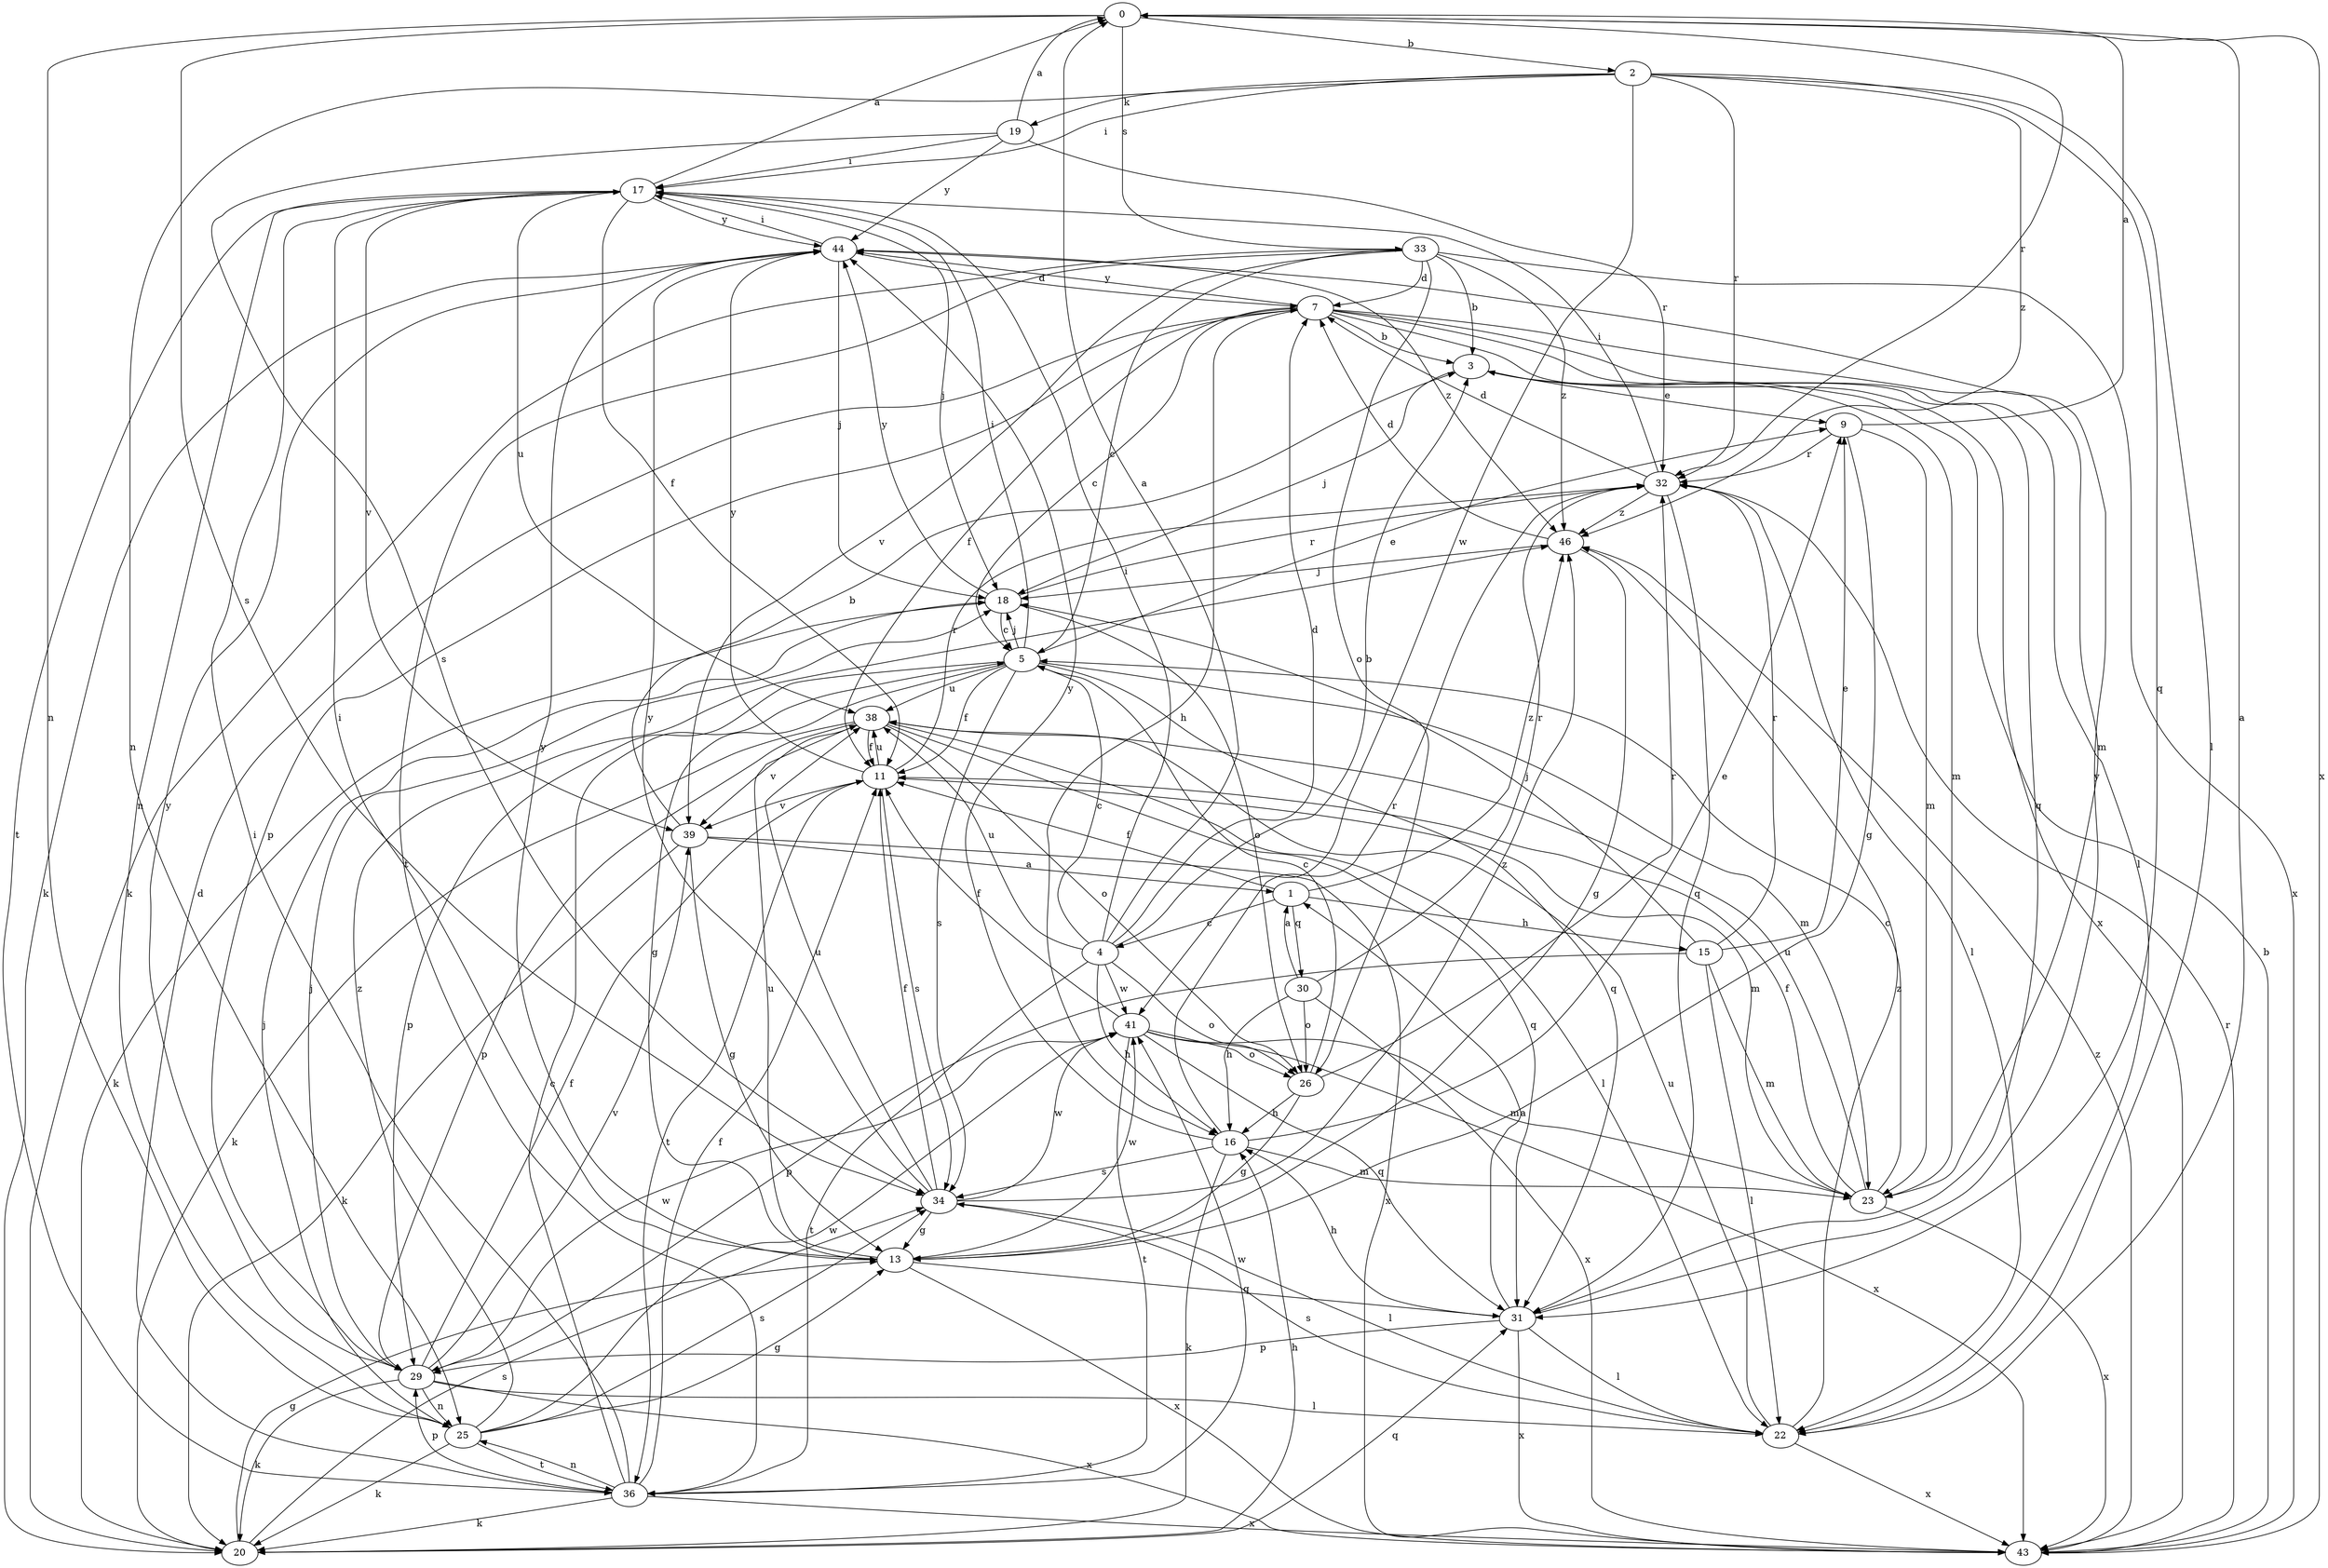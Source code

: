 strict digraph  {
0;
1;
2;
3;
4;
5;
7;
9;
11;
13;
15;
16;
17;
18;
19;
20;
22;
23;
25;
26;
29;
30;
31;
32;
33;
34;
36;
38;
39;
41;
43;
44;
46;
0 -> 2  [label=b];
0 -> 25  [label=n];
0 -> 32  [label=r];
0 -> 33  [label=s];
0 -> 34  [label=s];
0 -> 43  [label=x];
1 -> 4  [label=c];
1 -> 11  [label=f];
1 -> 15  [label=h];
1 -> 30  [label=q];
1 -> 46  [label=z];
2 -> 17  [label=i];
2 -> 19  [label=k];
2 -> 22  [label=l];
2 -> 25  [label=n];
2 -> 31  [label=q];
2 -> 32  [label=r];
2 -> 41  [label=w];
2 -> 46  [label=z];
3 -> 9  [label=e];
3 -> 18  [label=j];
3 -> 23  [label=m];
4 -> 0  [label=a];
4 -> 3  [label=b];
4 -> 5  [label=c];
4 -> 7  [label=d];
4 -> 16  [label=h];
4 -> 17  [label=i];
4 -> 26  [label=o];
4 -> 36  [label=t];
4 -> 38  [label=u];
4 -> 41  [label=w];
5 -> 9  [label=e];
5 -> 11  [label=f];
5 -> 13  [label=g];
5 -> 17  [label=i];
5 -> 18  [label=j];
5 -> 23  [label=m];
5 -> 29  [label=p];
5 -> 31  [label=q];
5 -> 34  [label=s];
5 -> 38  [label=u];
7 -> 3  [label=b];
7 -> 5  [label=c];
7 -> 11  [label=f];
7 -> 16  [label=h];
7 -> 22  [label=l];
7 -> 23  [label=m];
7 -> 29  [label=p];
7 -> 31  [label=q];
7 -> 43  [label=x];
7 -> 44  [label=y];
9 -> 0  [label=a];
9 -> 13  [label=g];
9 -> 23  [label=m];
9 -> 32  [label=r];
11 -> 23  [label=m];
11 -> 32  [label=r];
11 -> 34  [label=s];
11 -> 36  [label=t];
11 -> 38  [label=u];
11 -> 39  [label=v];
11 -> 44  [label=y];
13 -> 17  [label=i];
13 -> 31  [label=q];
13 -> 38  [label=u];
13 -> 41  [label=w];
13 -> 43  [label=x];
13 -> 44  [label=y];
15 -> 9  [label=e];
15 -> 18  [label=j];
15 -> 22  [label=l];
15 -> 23  [label=m];
15 -> 29  [label=p];
15 -> 32  [label=r];
16 -> 9  [label=e];
16 -> 20  [label=k];
16 -> 23  [label=m];
16 -> 32  [label=r];
16 -> 34  [label=s];
16 -> 44  [label=y];
17 -> 0  [label=a];
17 -> 11  [label=f];
17 -> 18  [label=j];
17 -> 25  [label=n];
17 -> 36  [label=t];
17 -> 38  [label=u];
17 -> 39  [label=v];
17 -> 44  [label=y];
18 -> 5  [label=c];
18 -> 20  [label=k];
18 -> 26  [label=o];
18 -> 32  [label=r];
18 -> 44  [label=y];
19 -> 0  [label=a];
19 -> 17  [label=i];
19 -> 32  [label=r];
19 -> 34  [label=s];
19 -> 44  [label=y];
20 -> 13  [label=g];
20 -> 16  [label=h];
20 -> 31  [label=q];
20 -> 34  [label=s];
22 -> 0  [label=a];
22 -> 34  [label=s];
22 -> 38  [label=u];
22 -> 43  [label=x];
22 -> 46  [label=z];
23 -> 5  [label=c];
23 -> 11  [label=f];
23 -> 38  [label=u];
23 -> 43  [label=x];
25 -> 13  [label=g];
25 -> 18  [label=j];
25 -> 20  [label=k];
25 -> 34  [label=s];
25 -> 36  [label=t];
25 -> 41  [label=w];
25 -> 46  [label=z];
26 -> 5  [label=c];
26 -> 13  [label=g];
26 -> 16  [label=h];
26 -> 32  [label=r];
29 -> 11  [label=f];
29 -> 18  [label=j];
29 -> 20  [label=k];
29 -> 22  [label=l];
29 -> 25  [label=n];
29 -> 39  [label=v];
29 -> 41  [label=w];
29 -> 43  [label=x];
29 -> 44  [label=y];
30 -> 1  [label=a];
30 -> 16  [label=h];
30 -> 26  [label=o];
30 -> 32  [label=r];
30 -> 43  [label=x];
31 -> 1  [label=a];
31 -> 16  [label=h];
31 -> 22  [label=l];
31 -> 29  [label=p];
31 -> 43  [label=x];
31 -> 44  [label=y];
32 -> 7  [label=d];
32 -> 17  [label=i];
32 -> 22  [label=l];
32 -> 31  [label=q];
32 -> 46  [label=z];
33 -> 3  [label=b];
33 -> 5  [label=c];
33 -> 7  [label=d];
33 -> 20  [label=k];
33 -> 26  [label=o];
33 -> 36  [label=t];
33 -> 39  [label=v];
33 -> 43  [label=x];
33 -> 46  [label=z];
34 -> 11  [label=f];
34 -> 13  [label=g];
34 -> 22  [label=l];
34 -> 38  [label=u];
34 -> 41  [label=w];
34 -> 44  [label=y];
34 -> 46  [label=z];
36 -> 5  [label=c];
36 -> 7  [label=d];
36 -> 11  [label=f];
36 -> 17  [label=i];
36 -> 20  [label=k];
36 -> 25  [label=n];
36 -> 29  [label=p];
36 -> 41  [label=w];
36 -> 43  [label=x];
38 -> 11  [label=f];
38 -> 20  [label=k];
38 -> 22  [label=l];
38 -> 26  [label=o];
38 -> 29  [label=p];
38 -> 31  [label=q];
38 -> 39  [label=v];
39 -> 1  [label=a];
39 -> 3  [label=b];
39 -> 13  [label=g];
39 -> 20  [label=k];
39 -> 43  [label=x];
41 -> 11  [label=f];
41 -> 23  [label=m];
41 -> 26  [label=o];
41 -> 31  [label=q];
41 -> 36  [label=t];
41 -> 43  [label=x];
43 -> 3  [label=b];
43 -> 32  [label=r];
43 -> 46  [label=z];
44 -> 7  [label=d];
44 -> 17  [label=i];
44 -> 18  [label=j];
44 -> 20  [label=k];
44 -> 46  [label=z];
46 -> 7  [label=d];
46 -> 13  [label=g];
46 -> 18  [label=j];
}
